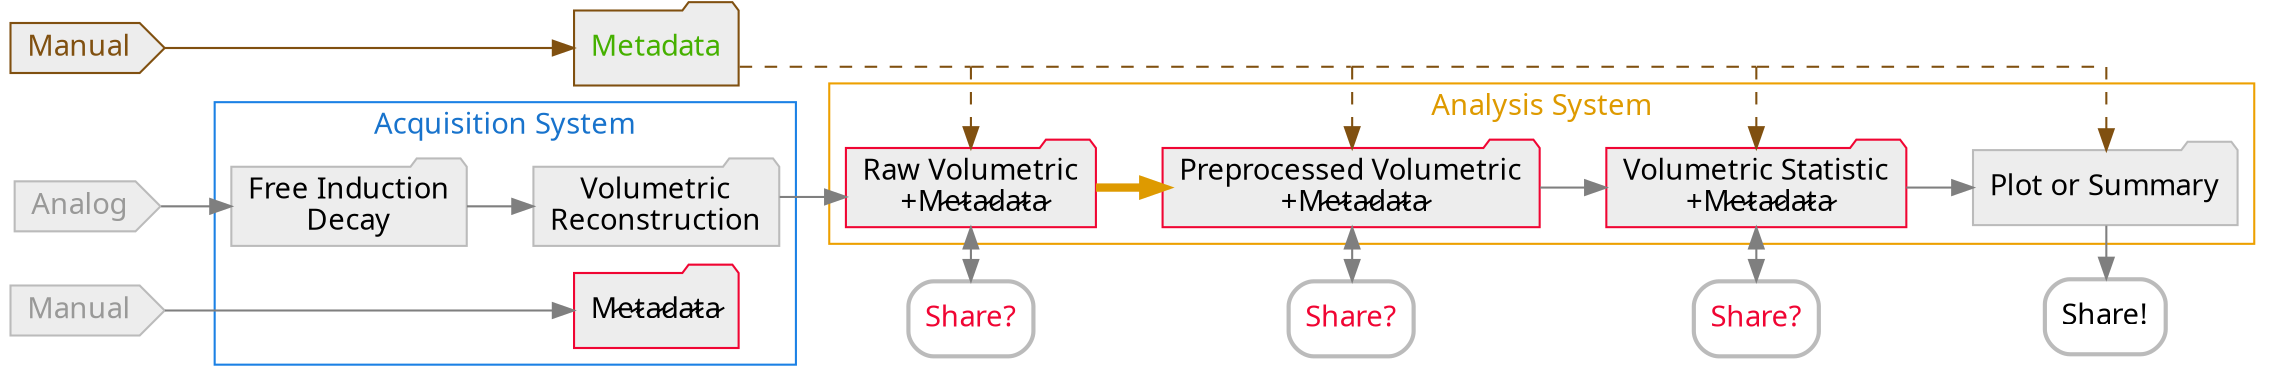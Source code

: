 digraph graphname {
    newrank = true;
    size="26,12";
    rankdir="LR";
    graph [splines=ortho, fontname="sans", pad="0.07", nodesep="0.175", ranksep="0.45"];
    node [fontname = "sans", style=filled];
    edge [fontname = "sans", color=gray50];
    d_[label=<<FONT COLOR="#F00533">Share?</FONT>>, style="bold, rounded", color="#BBBBBB", shape="box"];
    e_[label=<<FONT COLOR="#F00533">Share?</FONT>>, style="bold, rounded", color="#BBBBBB", shape="box"];
    f_[label=<<FONT COLOR="#F00533">Share?</FONT>>, style="bold, rounded", color="#BBBBBB", shape="box"];
    g_[label="Share!", style="bold, rounded", color="#BBBBBB", shape="box"];
    a[label="Analog  ", shape=cds, color="#BBBBBB", fillcolor=grey93, fontcolor="#999998"];
    b[label="Free Induction\nDecay", shape=folder, color="#BBBBBB", fillcolor=grey93];
    c[label="Volumetric\nReconstruction", shape=folder, color="#BBBBBB", fillcolor=grey93];
    d[label="Raw Volumetric\n +M̷e̷t̷a̷d̷a̷t̷a̷", shape=folder, color="#F00533", fillcolor=grey93];
    e[label="Preprocessed Volumetric\n +M̷e̷t̷a̷d̷a̷t̷a̷", shape=folder, color="#F00533", fillcolor=grey93];
    f[label="Volumetric Statistic\n +M̷e̷t̷a̷d̷a̷t̷a̷", shape=folder, color="#F00533", fillcolor=grey93];
    g[label="Plot or Summary", shape=folder, color="#BBBBBB", fillcolor=grey93];
    m0[label="Manual  ", shape=cds, color="#BBBBBB", fillcolor=grey93, fontcolor="#999998"];
    m1[label="M̷e̷t̷a̷d̷a̷t̷a̷", shape=folder, color="#F00533", fillcolor=grey93];
    m_bad[
        label=<<FONT COLOR="#45B000">Metadata</FONT>>,
        shape=folder, color="#805010", fillcolor=grey93,
        ];
    m0_bad[label="Manual  ", shape=cds, color="#805010", fillcolor=grey93, fontcolor="#805010"];
    d_branch[label = "d_branch", style = invis, shape=point, width=.0]
    e_branch[label = "e_branch", style = invis, shape=point, width=.0]
    f_branch[label = "f_branch", style = invis, shape=point, width=.0]
    g_branch[label = "g_branch", style = invis, shape=point, width=.0]
    
    m0 -> m1 ;
    m0_bad -> m_bad[color="#805010"];
    m_bad:e -> d_branch[color="#805010", arrowhead=none, style=dashed];
    d_branch -> d:n[color="#805010", style=dashed];
    d_branch -> e_branch[color="#805010", arrowhead=none, style=dashed];
    e_branch -> e:n[color="#805010", style=dashed];
    e_branch -> f_branch[color="#805010", arrowhead=none, style=dashed];
    f_branch -> f:n[color="#805010", style=dashed];
    f_branch -> g_branch[color="#805010", arrowhead=none, style=dashed];
    g_branch -> g:n[color="#805010", style=dashed];
    a -> b ;
    subgraph cluster1 {
        b -> c ;
        m1;
        label = "Acquisition System";
        fontcolor = "#1873cc";
        color = "#1b81e5";
    }
    c -> d:w ;
    subgraph cluster2 {
        d -> e [arrowsize=0.9, penwidth=4, color="#DE9A00"];
        e -> f ;
        f -> g ;
        label = "Analysis System";
        fontcolor = "#DE9A00";
        color = "#EDA000";
    }
    d -> d_ [dir=both, minlen=2];
    e -> e_ [dir=both, minlen=2];
    f -> f_ [dir=both, minlen=2];
    g -> g_ [minlen=2];
    {rank=same; a; m0; m0_bad}
    {rank=same; c; m1; m_bad}
    {rank=same; d; d_; d_branch}
    {rank=same; e; e_; e_branch}
    {rank=same; f; f_; f_branch}
    {rank=same; g; g_; g_branch}
}
